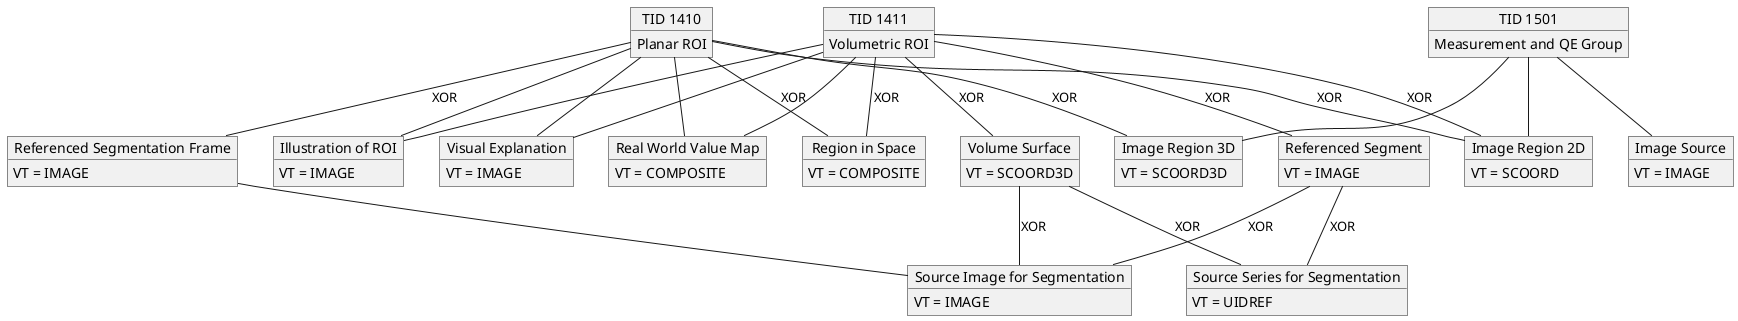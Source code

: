 @startuml imaging_selection_profiles

Object "TID 1410" as tid_1410
tid_1410 : Planar ROI
Object "TID 1411" as tid_1411
tid_1411 : Volumetric ROI
Object "TID 1501" as tid_1501
tid_1501 : Measurement and QE Group

Object "Image Region 2D" as image_region_2d
image_region_2d : VT = SCOORD

Object "Referenced Segmentation Frame" as referenced_segmentation_frame
referenced_segmentation_frame : VT = IMAGE

Object "Image Region 3D" as image_region_3d
image_region_3d : VT = SCOORD3D

Object "Region in Space" as region_in_space
region_in_space : VT = COMPOSITE

Object "Illustration of ROI" as illustration_of_roi
illustration_of_roi : VT = IMAGE

Object "Visual Explanation" as visual_explanation
visual_explanation : VT = IMAGE

Object "Real World Value Map" as real_world_value_map
real_world_value_map : VT = COMPOSITE

Object "Referenced Segment" as referenced_segment
referenced_segment : VT = IMAGE

Object "Volume Surface" as volume_surface
volume_surface : VT = SCOORD3D

Object "Image Source" as image_source
image_source : VT = IMAGE

Object "Source Image for Segmentation" as source_image_for_segmentation
source_image_for_segmentation : VT = IMAGE

Object "Source Series for Segmentation" as source_series_for_segmentation
source_series_for_segmentation : VT = UIDREF

tid_1410 -- image_region_2d: XOR
tid_1410 -- referenced_segmentation_frame: XOR
referenced_segmentation_frame -- source_image_for_segmentation
tid_1410 -- image_region_3d: XOR
tid_1410 -- region_in_space: XOR
tid_1410 -- illustration_of_roi
tid_1410 -- visual_explanation
tid_1410 -- real_world_value_map

tid_1411 -- image_region_2d: XOR
tid_1411 -- referenced_segment: XOR
referenced_segment -- source_series_for_segmentation: XOR
referenced_segment -- source_image_for_segmentation: XOR
tid_1411 -- volume_surface: XOR
volume_surface -- source_series_for_segmentation: XOR
volume_surface -- source_image_for_segmentation: XOR
tid_1411 -- region_in_space: XOR
tid_1411 -- illustration_of_roi
tid_1411 -- visual_explanation
tid_1411 -- real_world_value_map

tid_1501 -- image_source
tid_1501 -- image_region_2d
tid_1501 -- image_region_3d

@enduml